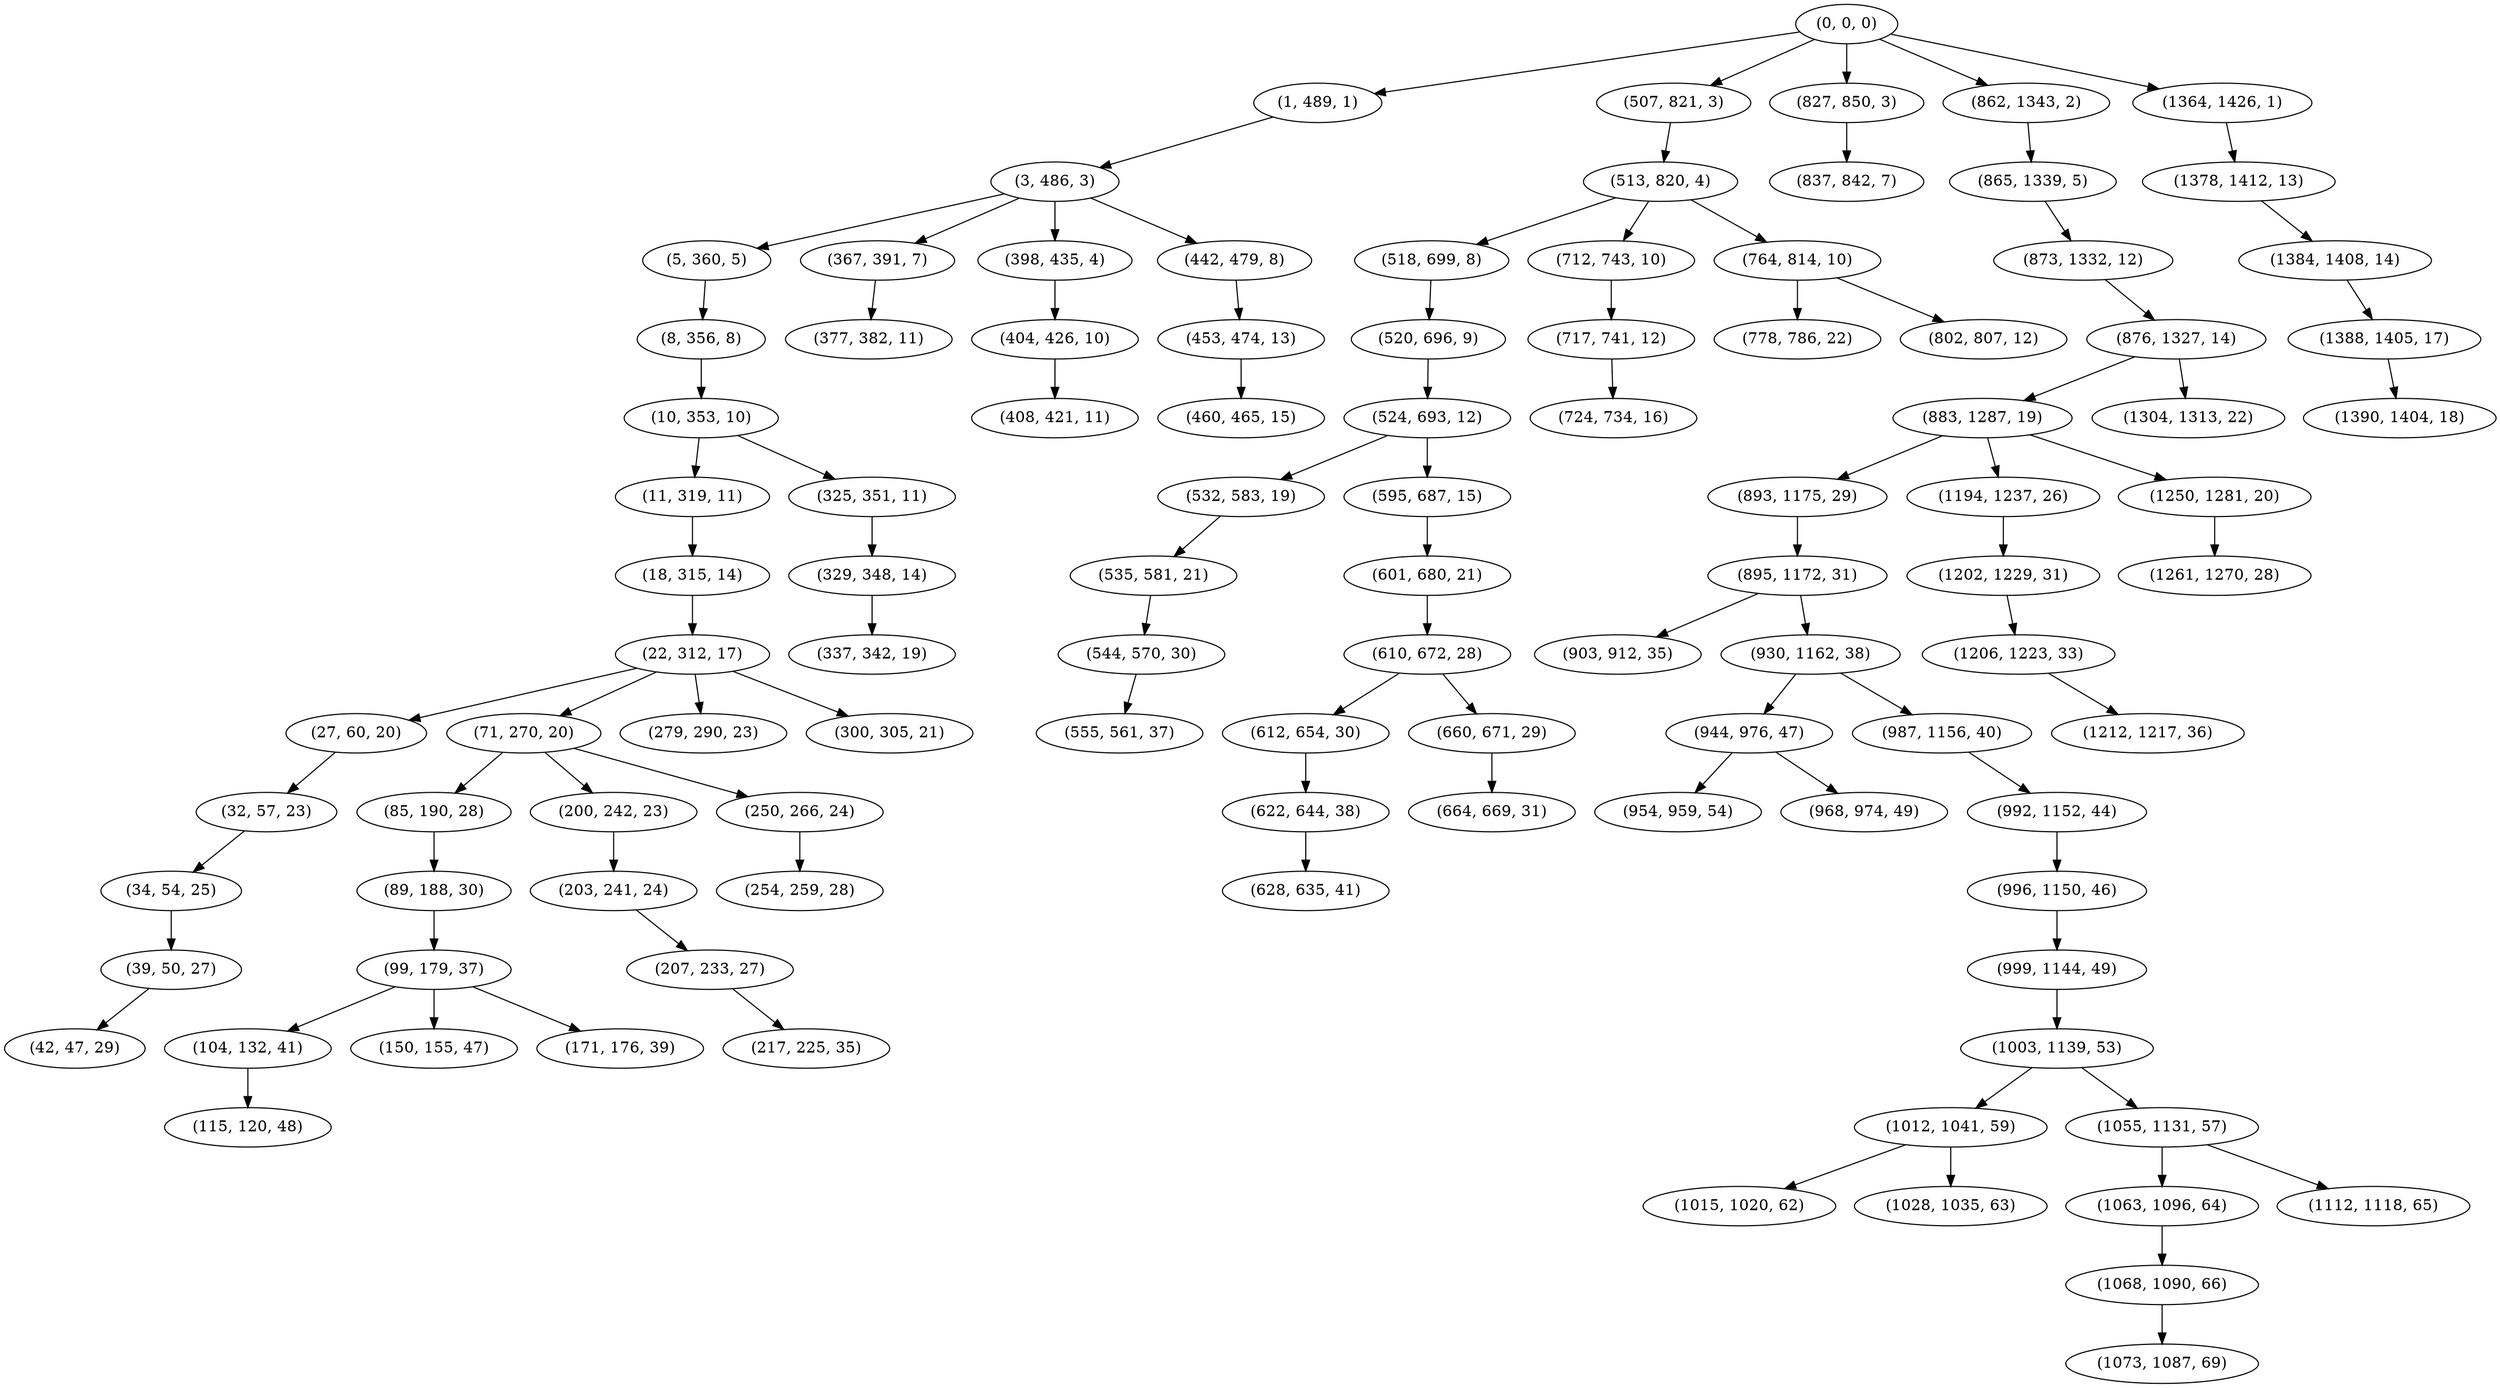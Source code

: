 digraph tree {
    "(0, 0, 0)";
    "(1, 489, 1)";
    "(3, 486, 3)";
    "(5, 360, 5)";
    "(8, 356, 8)";
    "(10, 353, 10)";
    "(11, 319, 11)";
    "(18, 315, 14)";
    "(22, 312, 17)";
    "(27, 60, 20)";
    "(32, 57, 23)";
    "(34, 54, 25)";
    "(39, 50, 27)";
    "(42, 47, 29)";
    "(71, 270, 20)";
    "(85, 190, 28)";
    "(89, 188, 30)";
    "(99, 179, 37)";
    "(104, 132, 41)";
    "(115, 120, 48)";
    "(150, 155, 47)";
    "(171, 176, 39)";
    "(200, 242, 23)";
    "(203, 241, 24)";
    "(207, 233, 27)";
    "(217, 225, 35)";
    "(250, 266, 24)";
    "(254, 259, 28)";
    "(279, 290, 23)";
    "(300, 305, 21)";
    "(325, 351, 11)";
    "(329, 348, 14)";
    "(337, 342, 19)";
    "(367, 391, 7)";
    "(377, 382, 11)";
    "(398, 435, 4)";
    "(404, 426, 10)";
    "(408, 421, 11)";
    "(442, 479, 8)";
    "(453, 474, 13)";
    "(460, 465, 15)";
    "(507, 821, 3)";
    "(513, 820, 4)";
    "(518, 699, 8)";
    "(520, 696, 9)";
    "(524, 693, 12)";
    "(532, 583, 19)";
    "(535, 581, 21)";
    "(544, 570, 30)";
    "(555, 561, 37)";
    "(595, 687, 15)";
    "(601, 680, 21)";
    "(610, 672, 28)";
    "(612, 654, 30)";
    "(622, 644, 38)";
    "(628, 635, 41)";
    "(660, 671, 29)";
    "(664, 669, 31)";
    "(712, 743, 10)";
    "(717, 741, 12)";
    "(724, 734, 16)";
    "(764, 814, 10)";
    "(778, 786, 22)";
    "(802, 807, 12)";
    "(827, 850, 3)";
    "(837, 842, 7)";
    "(862, 1343, 2)";
    "(865, 1339, 5)";
    "(873, 1332, 12)";
    "(876, 1327, 14)";
    "(883, 1287, 19)";
    "(893, 1175, 29)";
    "(895, 1172, 31)";
    "(903, 912, 35)";
    "(930, 1162, 38)";
    "(944, 976, 47)";
    "(954, 959, 54)";
    "(968, 974, 49)";
    "(987, 1156, 40)";
    "(992, 1152, 44)";
    "(996, 1150, 46)";
    "(999, 1144, 49)";
    "(1003, 1139, 53)";
    "(1012, 1041, 59)";
    "(1015, 1020, 62)";
    "(1028, 1035, 63)";
    "(1055, 1131, 57)";
    "(1063, 1096, 64)";
    "(1068, 1090, 66)";
    "(1073, 1087, 69)";
    "(1112, 1118, 65)";
    "(1194, 1237, 26)";
    "(1202, 1229, 31)";
    "(1206, 1223, 33)";
    "(1212, 1217, 36)";
    "(1250, 1281, 20)";
    "(1261, 1270, 28)";
    "(1304, 1313, 22)";
    "(1364, 1426, 1)";
    "(1378, 1412, 13)";
    "(1384, 1408, 14)";
    "(1388, 1405, 17)";
    "(1390, 1404, 18)";
    "(0, 0, 0)" -> "(1, 489, 1)";
    "(0, 0, 0)" -> "(507, 821, 3)";
    "(0, 0, 0)" -> "(827, 850, 3)";
    "(0, 0, 0)" -> "(862, 1343, 2)";
    "(0, 0, 0)" -> "(1364, 1426, 1)";
    "(1, 489, 1)" -> "(3, 486, 3)";
    "(3, 486, 3)" -> "(5, 360, 5)";
    "(3, 486, 3)" -> "(367, 391, 7)";
    "(3, 486, 3)" -> "(398, 435, 4)";
    "(3, 486, 3)" -> "(442, 479, 8)";
    "(5, 360, 5)" -> "(8, 356, 8)";
    "(8, 356, 8)" -> "(10, 353, 10)";
    "(10, 353, 10)" -> "(11, 319, 11)";
    "(10, 353, 10)" -> "(325, 351, 11)";
    "(11, 319, 11)" -> "(18, 315, 14)";
    "(18, 315, 14)" -> "(22, 312, 17)";
    "(22, 312, 17)" -> "(27, 60, 20)";
    "(22, 312, 17)" -> "(71, 270, 20)";
    "(22, 312, 17)" -> "(279, 290, 23)";
    "(22, 312, 17)" -> "(300, 305, 21)";
    "(27, 60, 20)" -> "(32, 57, 23)";
    "(32, 57, 23)" -> "(34, 54, 25)";
    "(34, 54, 25)" -> "(39, 50, 27)";
    "(39, 50, 27)" -> "(42, 47, 29)";
    "(71, 270, 20)" -> "(85, 190, 28)";
    "(71, 270, 20)" -> "(200, 242, 23)";
    "(71, 270, 20)" -> "(250, 266, 24)";
    "(85, 190, 28)" -> "(89, 188, 30)";
    "(89, 188, 30)" -> "(99, 179, 37)";
    "(99, 179, 37)" -> "(104, 132, 41)";
    "(99, 179, 37)" -> "(150, 155, 47)";
    "(99, 179, 37)" -> "(171, 176, 39)";
    "(104, 132, 41)" -> "(115, 120, 48)";
    "(200, 242, 23)" -> "(203, 241, 24)";
    "(203, 241, 24)" -> "(207, 233, 27)";
    "(207, 233, 27)" -> "(217, 225, 35)";
    "(250, 266, 24)" -> "(254, 259, 28)";
    "(325, 351, 11)" -> "(329, 348, 14)";
    "(329, 348, 14)" -> "(337, 342, 19)";
    "(367, 391, 7)" -> "(377, 382, 11)";
    "(398, 435, 4)" -> "(404, 426, 10)";
    "(404, 426, 10)" -> "(408, 421, 11)";
    "(442, 479, 8)" -> "(453, 474, 13)";
    "(453, 474, 13)" -> "(460, 465, 15)";
    "(507, 821, 3)" -> "(513, 820, 4)";
    "(513, 820, 4)" -> "(518, 699, 8)";
    "(513, 820, 4)" -> "(712, 743, 10)";
    "(513, 820, 4)" -> "(764, 814, 10)";
    "(518, 699, 8)" -> "(520, 696, 9)";
    "(520, 696, 9)" -> "(524, 693, 12)";
    "(524, 693, 12)" -> "(532, 583, 19)";
    "(524, 693, 12)" -> "(595, 687, 15)";
    "(532, 583, 19)" -> "(535, 581, 21)";
    "(535, 581, 21)" -> "(544, 570, 30)";
    "(544, 570, 30)" -> "(555, 561, 37)";
    "(595, 687, 15)" -> "(601, 680, 21)";
    "(601, 680, 21)" -> "(610, 672, 28)";
    "(610, 672, 28)" -> "(612, 654, 30)";
    "(610, 672, 28)" -> "(660, 671, 29)";
    "(612, 654, 30)" -> "(622, 644, 38)";
    "(622, 644, 38)" -> "(628, 635, 41)";
    "(660, 671, 29)" -> "(664, 669, 31)";
    "(712, 743, 10)" -> "(717, 741, 12)";
    "(717, 741, 12)" -> "(724, 734, 16)";
    "(764, 814, 10)" -> "(778, 786, 22)";
    "(764, 814, 10)" -> "(802, 807, 12)";
    "(827, 850, 3)" -> "(837, 842, 7)";
    "(862, 1343, 2)" -> "(865, 1339, 5)";
    "(865, 1339, 5)" -> "(873, 1332, 12)";
    "(873, 1332, 12)" -> "(876, 1327, 14)";
    "(876, 1327, 14)" -> "(883, 1287, 19)";
    "(876, 1327, 14)" -> "(1304, 1313, 22)";
    "(883, 1287, 19)" -> "(893, 1175, 29)";
    "(883, 1287, 19)" -> "(1194, 1237, 26)";
    "(883, 1287, 19)" -> "(1250, 1281, 20)";
    "(893, 1175, 29)" -> "(895, 1172, 31)";
    "(895, 1172, 31)" -> "(903, 912, 35)";
    "(895, 1172, 31)" -> "(930, 1162, 38)";
    "(930, 1162, 38)" -> "(944, 976, 47)";
    "(930, 1162, 38)" -> "(987, 1156, 40)";
    "(944, 976, 47)" -> "(954, 959, 54)";
    "(944, 976, 47)" -> "(968, 974, 49)";
    "(987, 1156, 40)" -> "(992, 1152, 44)";
    "(992, 1152, 44)" -> "(996, 1150, 46)";
    "(996, 1150, 46)" -> "(999, 1144, 49)";
    "(999, 1144, 49)" -> "(1003, 1139, 53)";
    "(1003, 1139, 53)" -> "(1012, 1041, 59)";
    "(1003, 1139, 53)" -> "(1055, 1131, 57)";
    "(1012, 1041, 59)" -> "(1015, 1020, 62)";
    "(1012, 1041, 59)" -> "(1028, 1035, 63)";
    "(1055, 1131, 57)" -> "(1063, 1096, 64)";
    "(1055, 1131, 57)" -> "(1112, 1118, 65)";
    "(1063, 1096, 64)" -> "(1068, 1090, 66)";
    "(1068, 1090, 66)" -> "(1073, 1087, 69)";
    "(1194, 1237, 26)" -> "(1202, 1229, 31)";
    "(1202, 1229, 31)" -> "(1206, 1223, 33)";
    "(1206, 1223, 33)" -> "(1212, 1217, 36)";
    "(1250, 1281, 20)" -> "(1261, 1270, 28)";
    "(1364, 1426, 1)" -> "(1378, 1412, 13)";
    "(1378, 1412, 13)" -> "(1384, 1408, 14)";
    "(1384, 1408, 14)" -> "(1388, 1405, 17)";
    "(1388, 1405, 17)" -> "(1390, 1404, 18)";
}
